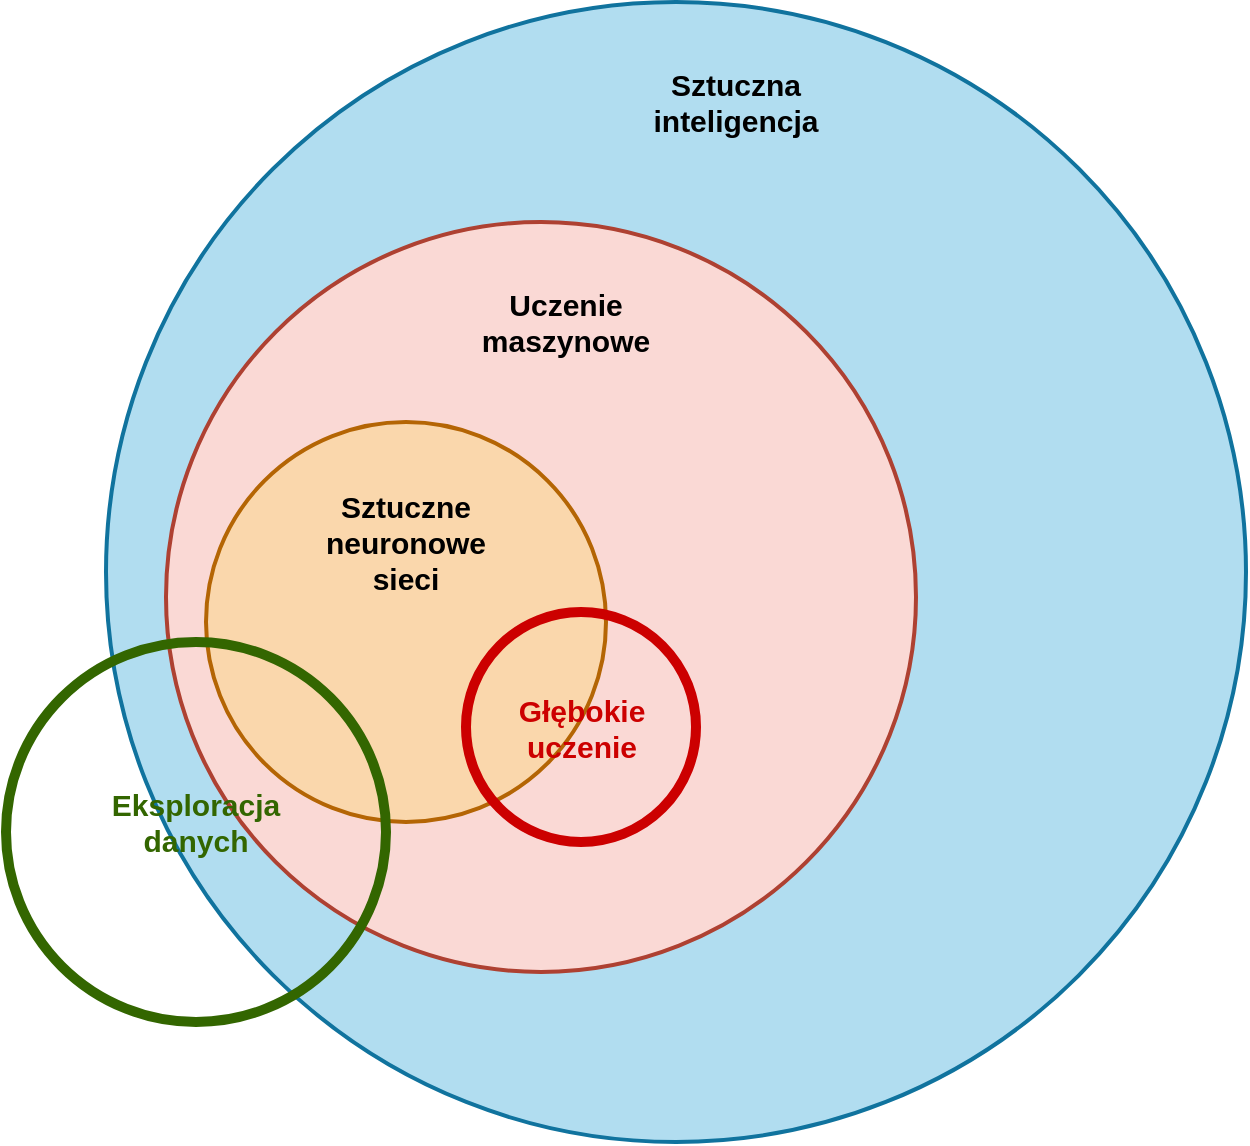 <mxfile version="15.3.2" type="github">
  <diagram id="O6yu9fiGKU3222D0tU-m" name="Page-1">
    <mxGraphModel dx="1305" dy="791" grid="1" gridSize="10" guides="1" tooltips="1" connect="1" arrows="1" fold="1" page="1" pageScale="1" pageWidth="827" pageHeight="1169" math="0" shadow="0">
      <root>
        <mxCell id="0" />
        <mxCell id="1" parent="0" />
        <mxCell id="rjNniomhfpN_fK9u_SwE-64" value="" style="ellipse;whiteSpace=wrap;html=1;aspect=fixed;labelBackgroundColor=#E8BED9;fontSize=8;strokeColor=#10739e;strokeWidth=2;fillColor=#B1DDF0;" vertex="1" parent="1">
          <mxGeometry x="150" y="100" width="570" height="570" as="geometry" />
        </mxCell>
        <mxCell id="rjNniomhfpN_fK9u_SwE-65" value="" style="ellipse;whiteSpace=wrap;html=1;aspect=fixed;labelBackgroundColor=#E8BED9;fontSize=8;strokeColor=#ae4132;strokeWidth=2;fillColor=#FAD9D5;" vertex="1" parent="1">
          <mxGeometry x="180" y="210" width="375" height="375" as="geometry" />
        </mxCell>
        <mxCell id="rjNniomhfpN_fK9u_SwE-66" value="" style="ellipse;whiteSpace=wrap;html=1;aspect=fixed;labelBackgroundColor=#E8BED9;fontSize=8;strokeColor=#b46504;strokeWidth=2;fillColor=#FAD7AC;" vertex="1" parent="1">
          <mxGeometry x="200" y="310" width="200" height="200" as="geometry" />
        </mxCell>
        <mxCell id="rjNniomhfpN_fK9u_SwE-67" value="" style="ellipse;whiteSpace=wrap;html=1;aspect=fixed;labelBackgroundColor=#E8BED9;fontSize=8;strokeColor=#CC0000;strokeWidth=5;fillColor=none;gradientColor=#FFFFFF;fontColor=default;" vertex="1" parent="1">
          <mxGeometry x="330" y="405" width="115" height="115" as="geometry" />
        </mxCell>
        <mxCell id="rjNniomhfpN_fK9u_SwE-68" value="" style="ellipse;whiteSpace=wrap;html=1;aspect=fixed;labelBackgroundColor=#E8BED9;fontSize=8;strokeColor=#336600;strokeWidth=5;fillColor=none;labelPosition=center;verticalLabelPosition=middle;align=center;verticalAlign=middle;fontFamily=Helvetica;gradientDirection=west;gradientColor=#336600;" vertex="1" parent="1">
          <mxGeometry x="100" y="420" width="190" height="190" as="geometry" />
        </mxCell>
        <mxCell id="rjNniomhfpN_fK9u_SwE-70" value="&lt;font style=&quot;font-size: 15px&quot;&gt;&lt;b&gt;&lt;font style=&quot;font-size: 15px&quot;&gt;Sztuczna inteligencja&lt;br&gt;&lt;/font&gt;&lt;/b&gt;&lt;/font&gt;" style="text;html=1;strokeColor=none;fillColor=none;align=center;verticalAlign=middle;whiteSpace=wrap;rounded=0;labelBackgroundColor=#B1DDF0;fontFamily=Helvetica;fontSize=8;" vertex="1" parent="1">
          <mxGeometry x="445" y="140" width="40" height="20" as="geometry" />
        </mxCell>
        <mxCell id="rjNniomhfpN_fK9u_SwE-71" value="&lt;b&gt;&lt;font style=&quot;font-size: 15px&quot;&gt;Uczenie maszynowe&lt;br&gt;&lt;/font&gt;&lt;/b&gt;" style="text;html=1;strokeColor=none;fillColor=none;align=center;verticalAlign=middle;whiteSpace=wrap;rounded=0;labelBackgroundColor=#FAD9D5;fontFamily=Helvetica;fontSize=8;" vertex="1" parent="1">
          <mxGeometry x="360" y="250" width="40" height="20" as="geometry" />
        </mxCell>
        <mxCell id="rjNniomhfpN_fK9u_SwE-72" value="&lt;span style=&quot;&quot;&gt;&lt;b&gt;&lt;font style=&quot;font-size: 15px&quot;&gt;Sztuczne neuronowe sieci&lt;br&gt;&lt;/font&gt;&lt;/b&gt;&lt;/span&gt;" style="text;html=1;strokeColor=none;fillColor=none;align=center;verticalAlign=middle;whiteSpace=wrap;rounded=0;labelBackgroundColor=#FAD7AC;fontFamily=Helvetica;fontSize=8;" vertex="1" parent="1">
          <mxGeometry x="280" y="360" width="40" height="20" as="geometry" />
        </mxCell>
        <mxCell id="rjNniomhfpN_fK9u_SwE-73" value="&lt;div align=&quot;center&quot;&gt;&lt;font style=&quot;font-size: 15px&quot;&gt;&lt;b&gt;&lt;font style=&quot;font-size: 15px&quot; color=&quot;#CC0000&quot;&gt;Głębokie uczenie&lt;/font&gt;&lt;/b&gt;&lt;/font&gt;&lt;br&gt;&lt;/div&gt;" style="text;html=1;strokeColor=none;fillColor=none;align=center;verticalAlign=middle;whiteSpace=wrap;rounded=0;labelBackgroundColor=none;fontFamily=Helvetica;fontSize=8;fontColor=default;" vertex="1" parent="1">
          <mxGeometry x="367.5" y="452.5" width="40" height="20" as="geometry" />
        </mxCell>
        <mxCell id="rjNniomhfpN_fK9u_SwE-75" value="&lt;font style=&quot;font-size: 15px&quot; color=&quot;#336600&quot;&gt;&lt;b&gt;Eksploracja danych&lt;br&gt;&lt;/b&gt;&lt;/font&gt;" style="text;html=1;strokeColor=none;fillColor=none;align=center;verticalAlign=middle;whiteSpace=wrap;rounded=0;labelBackgroundColor=none;fontFamily=Helvetica;fontSize=8;fontColor=default;" vertex="1" parent="1">
          <mxGeometry x="175" y="500" width="40" height="20" as="geometry" />
        </mxCell>
      </root>
    </mxGraphModel>
  </diagram>
</mxfile>
